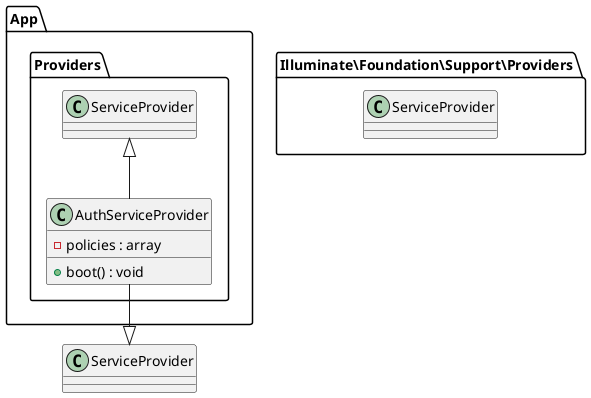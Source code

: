 @startuml
namespace App.Providers {
    class AuthServiceProvider extends ServiceProvider {
        - policies : array
        + boot() : void
    }
}

namespace Illuminate\Foundation\Support\Providers {
    class ServiceProvider
}

AuthServiceProvider --|> ServiceProvider
@enduml
